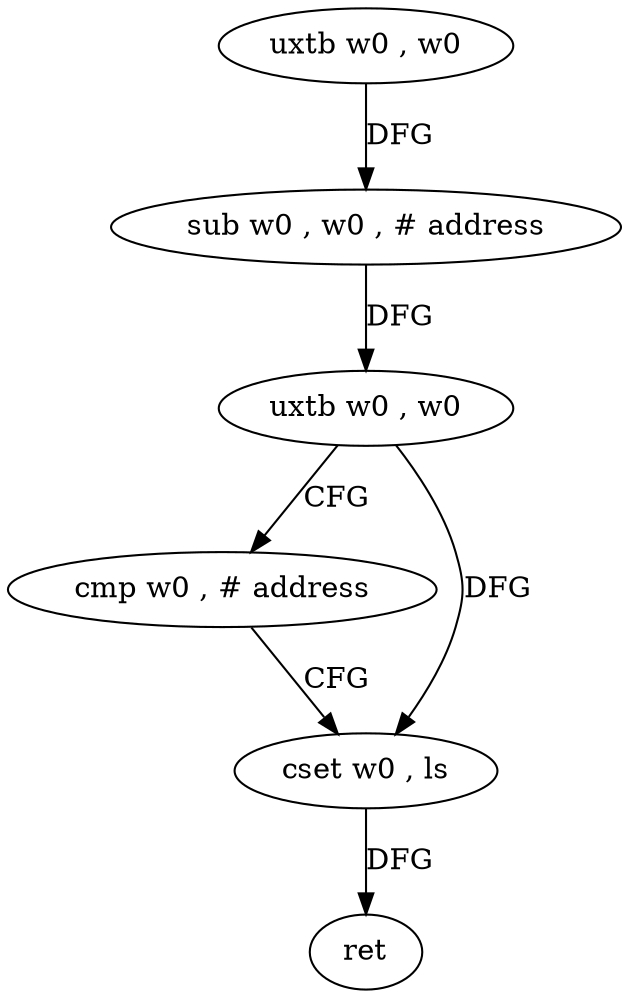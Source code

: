 digraph "func" {
"82416" [label = "uxtb w0 , w0" ]
"82420" [label = "sub w0 , w0 , # address" ]
"82424" [label = "uxtb w0 , w0" ]
"82428" [label = "cmp w0 , # address" ]
"82432" [label = "cset w0 , ls" ]
"82436" [label = "ret" ]
"82416" -> "82420" [ label = "DFG" ]
"82420" -> "82424" [ label = "DFG" ]
"82424" -> "82428" [ label = "CFG" ]
"82424" -> "82432" [ label = "DFG" ]
"82428" -> "82432" [ label = "CFG" ]
"82432" -> "82436" [ label = "DFG" ]
}
